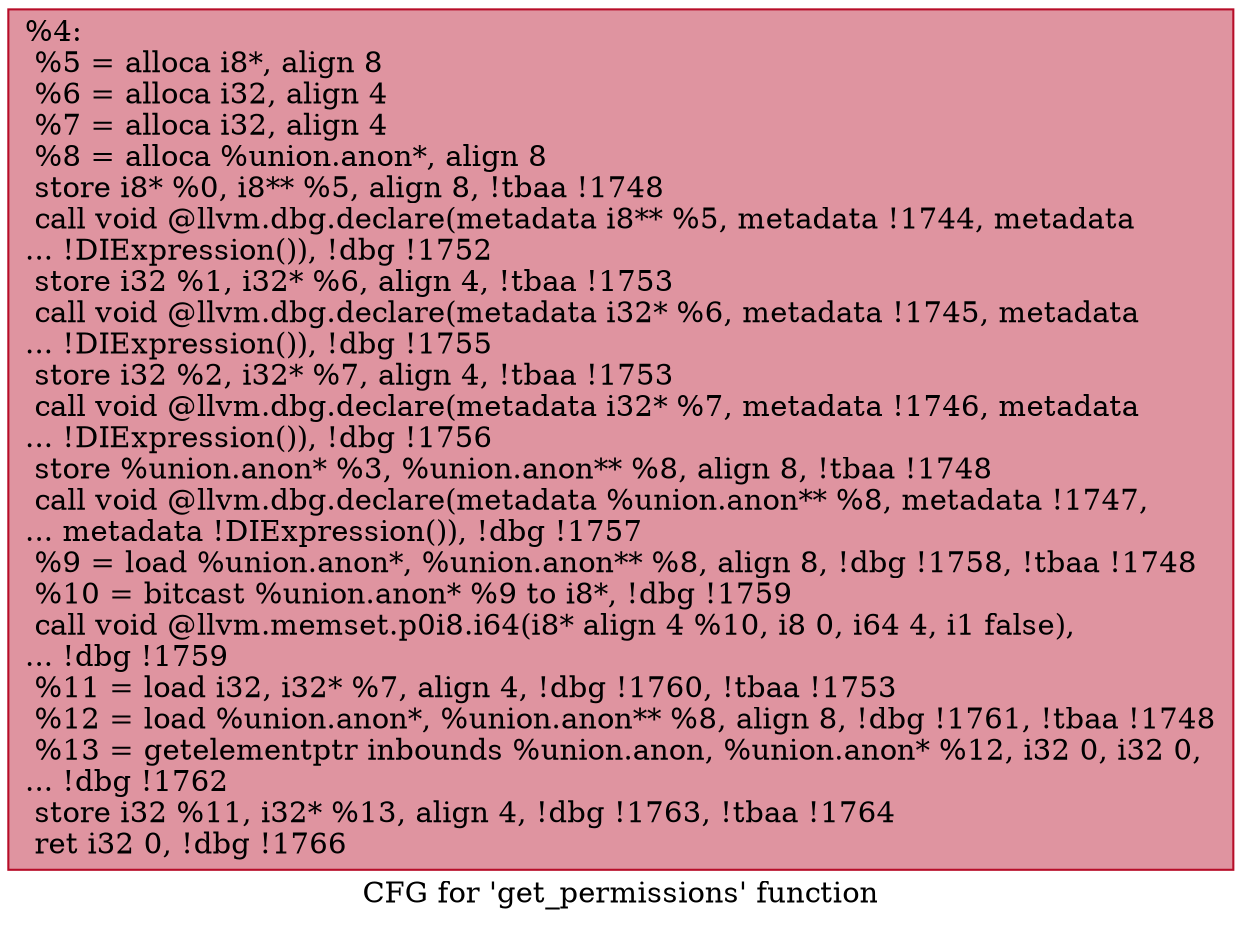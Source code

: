 digraph "CFG for 'get_permissions' function" {
	label="CFG for 'get_permissions' function";

	Node0x1c3a4f0 [shape=record,color="#b70d28ff", style=filled, fillcolor="#b70d2870",label="{%4:\l  %5 = alloca i8*, align 8\l  %6 = alloca i32, align 4\l  %7 = alloca i32, align 4\l  %8 = alloca %union.anon*, align 8\l  store i8* %0, i8** %5, align 8, !tbaa !1748\l  call void @llvm.dbg.declare(metadata i8** %5, metadata !1744, metadata\l... !DIExpression()), !dbg !1752\l  store i32 %1, i32* %6, align 4, !tbaa !1753\l  call void @llvm.dbg.declare(metadata i32* %6, metadata !1745, metadata\l... !DIExpression()), !dbg !1755\l  store i32 %2, i32* %7, align 4, !tbaa !1753\l  call void @llvm.dbg.declare(metadata i32* %7, metadata !1746, metadata\l... !DIExpression()), !dbg !1756\l  store %union.anon* %3, %union.anon** %8, align 8, !tbaa !1748\l  call void @llvm.dbg.declare(metadata %union.anon** %8, metadata !1747,\l... metadata !DIExpression()), !dbg !1757\l  %9 = load %union.anon*, %union.anon** %8, align 8, !dbg !1758, !tbaa !1748\l  %10 = bitcast %union.anon* %9 to i8*, !dbg !1759\l  call void @llvm.memset.p0i8.i64(i8* align 4 %10, i8 0, i64 4, i1 false),\l... !dbg !1759\l  %11 = load i32, i32* %7, align 4, !dbg !1760, !tbaa !1753\l  %12 = load %union.anon*, %union.anon** %8, align 8, !dbg !1761, !tbaa !1748\l  %13 = getelementptr inbounds %union.anon, %union.anon* %12, i32 0, i32 0,\l... !dbg !1762\l  store i32 %11, i32* %13, align 4, !dbg !1763, !tbaa !1764\l  ret i32 0, !dbg !1766\l}"];
}
